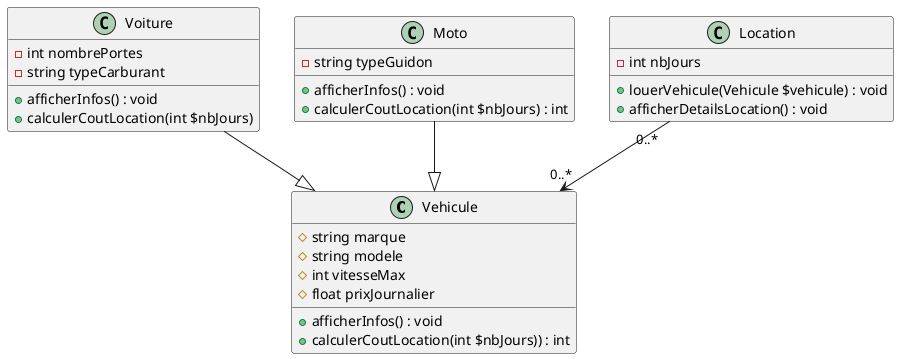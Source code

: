 @startuml
'https://plantuml.com/sequence-diagram

class Vehicule {
    # string marque
    # string modele
    # int vitesseMax
    # float prixJournalier
    + afficherInfos() : void
    + calculerCoutLocation(int $nbJours)) : int
}

class Voiture {
    - int nombrePortes
    - string typeCarburant
    + afficherInfos() : void
    + calculerCoutLocation(int $nbJours)
}

class Moto {
    - string typeGuidon
    + afficherInfos() : void
    + calculerCoutLocation(int $nbJours) : int
}

class Location {
    - int nbJours
    + louerVehicule(Vehicule $vehicule) : void
    + afficherDetailsLocation() : void
}


Voiture--|>Vehicule
Moto--|>Vehicule
Location "0..*" --> "0..*" Vehicule
@enduml